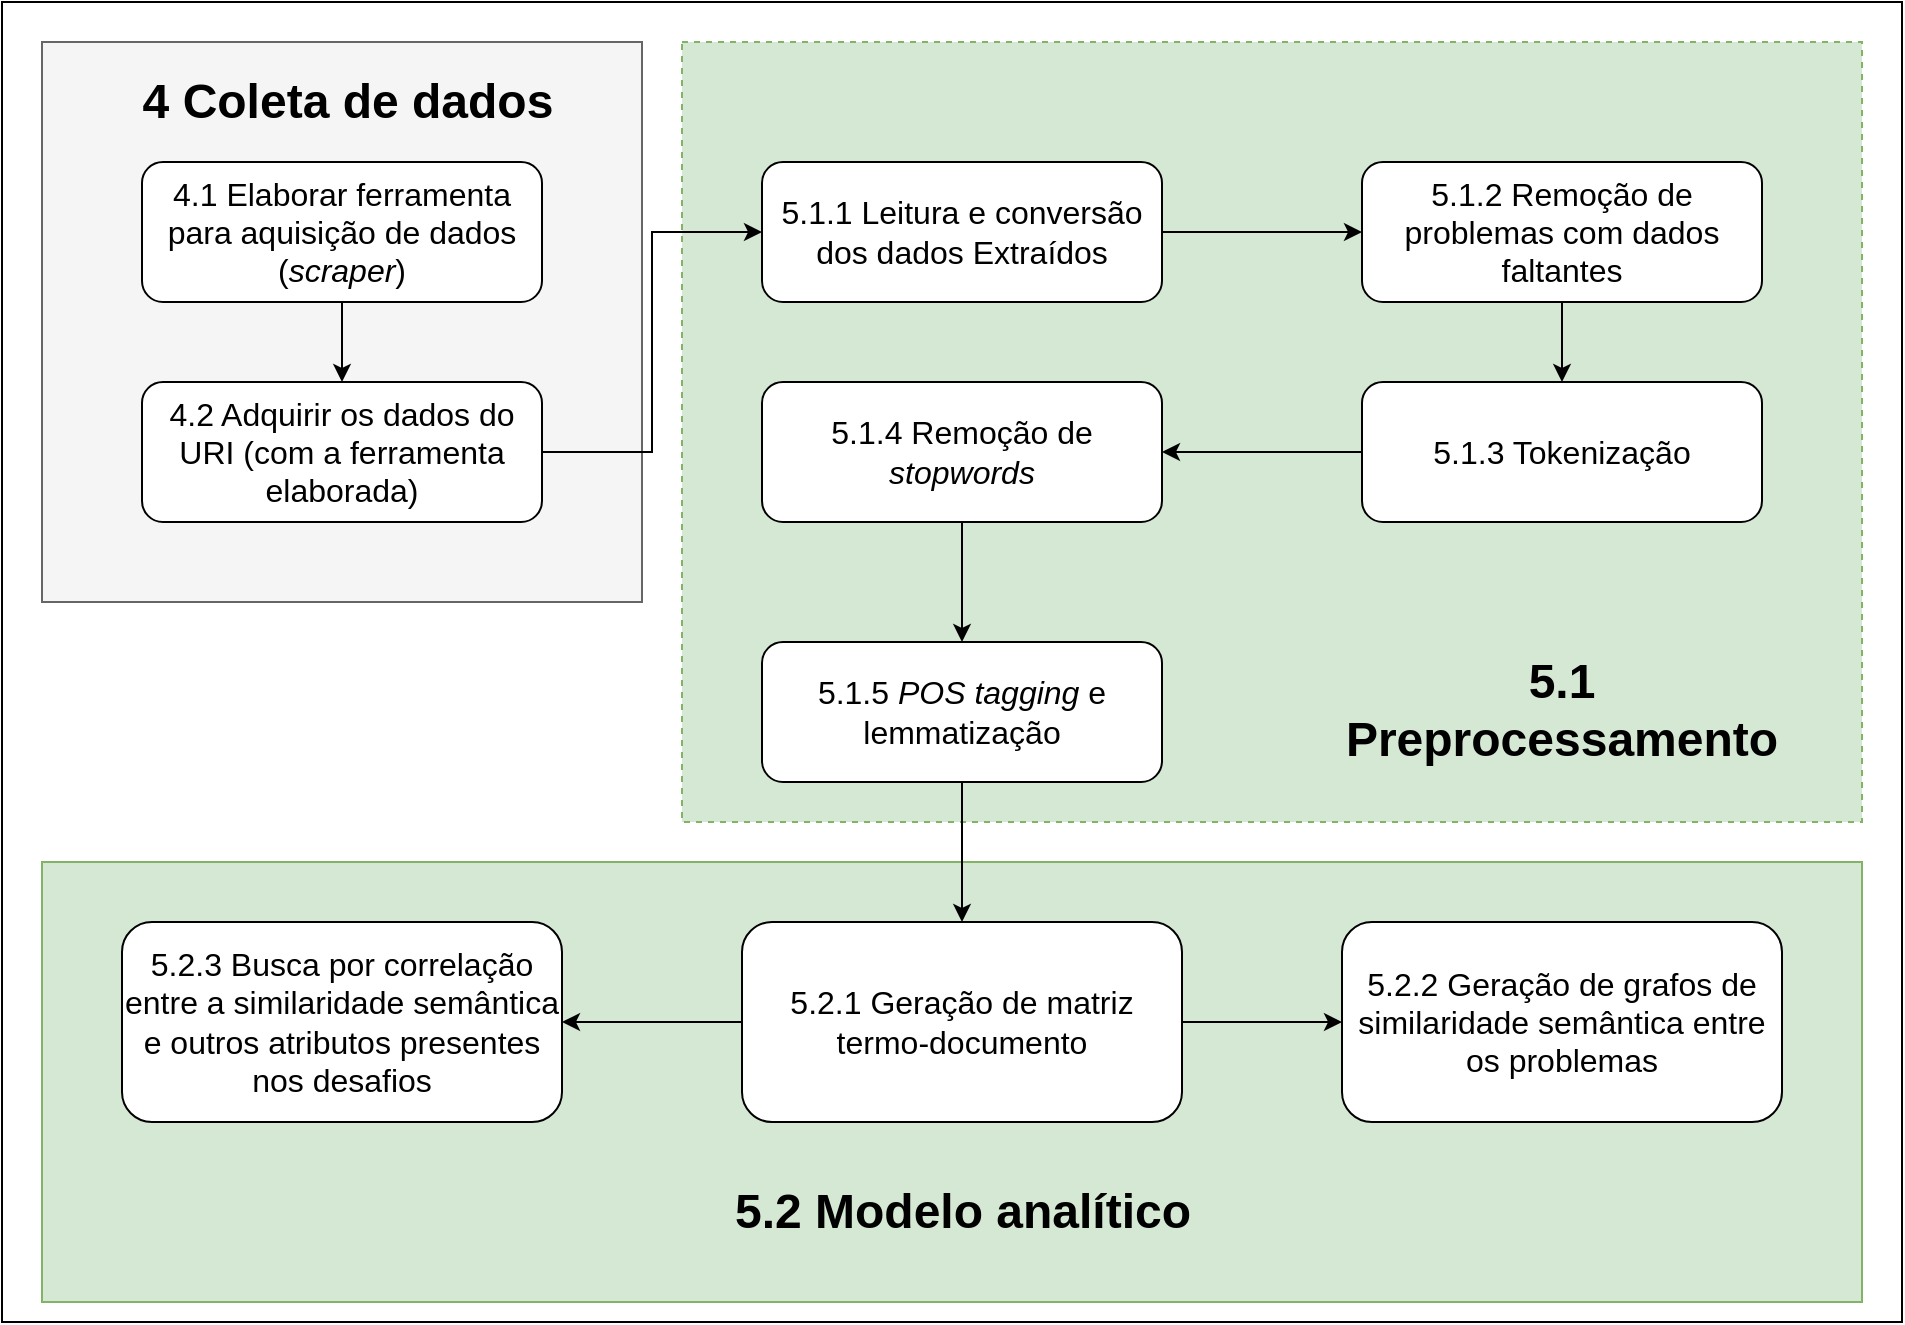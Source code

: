 <mxfile version="13.7.7" type="device"><diagram id="C5RBs43oDa-KdzZeNtuy" name="Page-1"><mxGraphModel dx="1108" dy="479" grid="1" gridSize="10" guides="1" tooltips="1" connect="1" arrows="1" fold="1" page="1" pageScale="1" pageWidth="827" pageHeight="1169" math="0" shadow="0"><root><mxCell id="WIyWlLk6GJQsqaUBKTNV-0"/><mxCell id="WIyWlLk6GJQsqaUBKTNV-1" parent="WIyWlLk6GJQsqaUBKTNV-0"/><mxCell id="k0Ax_gX5jeNOPWVK8aUT-28" value="" style="whiteSpace=wrap;html=1;fillColor=none;resizeWidth=0;resizeHeight=0;imageAspect=1;perimeterSpacing=0;" parent="WIyWlLk6GJQsqaUBKTNV-1" vertex="1"><mxGeometry x="20" width="950" height="660" as="geometry"/></mxCell><mxCell id="k0Ax_gX5jeNOPWVK8aUT-32" value="" style="whiteSpace=wrap;html=1;fillColor=#d5e8d4;resizeWidth=0;resizeHeight=0;imageAspect=1;perimeterSpacing=0;strokeColor=#82b366;" parent="WIyWlLk6GJQsqaUBKTNV-1" vertex="1"><mxGeometry x="40" y="430" width="910" height="220" as="geometry"/></mxCell><mxCell id="k0Ax_gX5jeNOPWVK8aUT-15" value="" style="whiteSpace=wrap;html=1;fillColor=#d5e8d4;resizeWidth=0;resizeHeight=0;imageAspect=1;perimeterSpacing=0;dashed=1;strokeColor=#82b366;" parent="WIyWlLk6GJQsqaUBKTNV-1" vertex="1"><mxGeometry x="360" y="20" width="590" height="390" as="geometry"/></mxCell><mxCell id="k0Ax_gX5jeNOPWVK8aUT-13" value="" style="whiteSpace=wrap;html=1;resizeWidth=0;resizeHeight=0;imageAspect=1;perimeterSpacing=0;strokeColor=#666666;fillColor=#f5f5f5;fontColor=#333333;" parent="WIyWlLk6GJQsqaUBKTNV-1" vertex="1"><mxGeometry x="40" y="20" width="300" height="280" as="geometry"/></mxCell><mxCell id="k0Ax_gX5jeNOPWVK8aUT-17" style="edgeStyle=orthogonalEdgeStyle;rounded=0;orthogonalLoop=1;jettySize=auto;html=1;exitX=1;exitY=0.5;exitDx=0;exitDy=0;entryX=0;entryY=0.5;entryDx=0;entryDy=0;" parent="WIyWlLk6GJQsqaUBKTNV-1" source="k0Ax_gX5jeNOPWVK8aUT-0" target="k0Ax_gX5jeNOPWVK8aUT-3" edge="1"><mxGeometry relative="1" as="geometry"/></mxCell><mxCell id="k0Ax_gX5jeNOPWVK8aUT-0" value="4.2 Adquirir os dados do URI (com a ferramenta elaborada)" style="rounded=1;whiteSpace=wrap;html=1;fontSize=16;" parent="WIyWlLk6GJQsqaUBKTNV-1" vertex="1"><mxGeometry x="90" y="190" width="200" height="70" as="geometry"/></mxCell><mxCell id="k0Ax_gX5jeNOPWVK8aUT-2" style="edgeStyle=orthogonalEdgeStyle;rounded=0;orthogonalLoop=1;jettySize=auto;html=1;exitX=0.5;exitY=1;exitDx=0;exitDy=0;" parent="WIyWlLk6GJQsqaUBKTNV-1" source="k0Ax_gX5jeNOPWVK8aUT-1" target="k0Ax_gX5jeNOPWVK8aUT-0" edge="1"><mxGeometry relative="1" as="geometry"/></mxCell><mxCell id="k0Ax_gX5jeNOPWVK8aUT-1" value="4.1 Elaborar ferramenta para aquisição de dados (&lt;i&gt;scraper&lt;/i&gt;)" style="rounded=1;whiteSpace=wrap;html=1;fontSize=16;" parent="WIyWlLk6GJQsqaUBKTNV-1" vertex="1"><mxGeometry x="90" y="80" width="200" height="70" as="geometry"/></mxCell><mxCell id="k0Ax_gX5jeNOPWVK8aUT-18" style="edgeStyle=orthogonalEdgeStyle;rounded=0;orthogonalLoop=1;jettySize=auto;html=1;exitX=1;exitY=0.5;exitDx=0;exitDy=0;entryX=0;entryY=0.5;entryDx=0;entryDy=0;" parent="WIyWlLk6GJQsqaUBKTNV-1" source="k0Ax_gX5jeNOPWVK8aUT-3" target="k0Ax_gX5jeNOPWVK8aUT-5" edge="1"><mxGeometry relative="1" as="geometry"/></mxCell><mxCell id="k0Ax_gX5jeNOPWVK8aUT-3" value="&lt;div style=&quot;font-size: 16px;&quot;&gt;5.1.1 Leitura e conversão dos dados Extraídos&lt;/div&gt;" style="rounded=1;whiteSpace=wrap;html=1;fontSize=16;" parent="WIyWlLk6GJQsqaUBKTNV-1" vertex="1"><mxGeometry x="400" y="80" width="200" height="70" as="geometry"/></mxCell><mxCell id="k0Ax_gX5jeNOPWVK8aUT-19" style="edgeStyle=orthogonalEdgeStyle;rounded=0;orthogonalLoop=1;jettySize=auto;html=1;exitX=0.5;exitY=1;exitDx=0;exitDy=0;entryX=0.5;entryY=0;entryDx=0;entryDy=0;" parent="WIyWlLk6GJQsqaUBKTNV-1" source="k0Ax_gX5jeNOPWVK8aUT-5" target="k0Ax_gX5jeNOPWVK8aUT-6" edge="1"><mxGeometry relative="1" as="geometry"/></mxCell><mxCell id="k0Ax_gX5jeNOPWVK8aUT-5" value="5.1.2 Remoção de problemas com dados faltantes" style="rounded=1;whiteSpace=wrap;html=1;fontSize=16;" parent="WIyWlLk6GJQsqaUBKTNV-1" vertex="1"><mxGeometry x="700" y="80" width="200" height="70" as="geometry"/></mxCell><mxCell id="k0Ax_gX5jeNOPWVK8aUT-20" style="edgeStyle=orthogonalEdgeStyle;rounded=0;orthogonalLoop=1;jettySize=auto;html=1;exitX=0;exitY=0.5;exitDx=0;exitDy=0;entryX=1;entryY=0.5;entryDx=0;entryDy=0;" parent="WIyWlLk6GJQsqaUBKTNV-1" source="k0Ax_gX5jeNOPWVK8aUT-6" target="k0Ax_gX5jeNOPWVK8aUT-7" edge="1"><mxGeometry relative="1" as="geometry"/></mxCell><mxCell id="k0Ax_gX5jeNOPWVK8aUT-6" value="5.1.3 Tokenização" style="rounded=1;whiteSpace=wrap;html=1;fontSize=16;" parent="WIyWlLk6GJQsqaUBKTNV-1" vertex="1"><mxGeometry x="700" y="190" width="200" height="70" as="geometry"/></mxCell><mxCell id="k0Ax_gX5jeNOPWVK8aUT-21" style="edgeStyle=orthogonalEdgeStyle;rounded=0;orthogonalLoop=1;jettySize=auto;html=1;exitX=0.5;exitY=1;exitDx=0;exitDy=0;entryX=0.5;entryY=0;entryDx=0;entryDy=0;" parent="WIyWlLk6GJQsqaUBKTNV-1" source="k0Ax_gX5jeNOPWVK8aUT-7" target="k0Ax_gX5jeNOPWVK8aUT-8" edge="1"><mxGeometry relative="1" as="geometry"/></mxCell><mxCell id="k0Ax_gX5jeNOPWVK8aUT-7" value="5.1.4 Remoção de &lt;i&gt;stopwords&lt;/i&gt;" style="rounded=1;whiteSpace=wrap;html=1;fontSize=16;" parent="WIyWlLk6GJQsqaUBKTNV-1" vertex="1"><mxGeometry x="400" y="190" width="200" height="70" as="geometry"/></mxCell><mxCell id="k0Ax_gX5jeNOPWVK8aUT-22" style="edgeStyle=orthogonalEdgeStyle;rounded=0;orthogonalLoop=1;jettySize=auto;html=1;exitX=0.5;exitY=1;exitDx=0;exitDy=0;entryX=0.5;entryY=0;entryDx=0;entryDy=0;" parent="WIyWlLk6GJQsqaUBKTNV-1" source="k0Ax_gX5jeNOPWVK8aUT-8" target="k0Ax_gX5jeNOPWVK8aUT-9" edge="1"><mxGeometry relative="1" as="geometry"/></mxCell><mxCell id="k0Ax_gX5jeNOPWVK8aUT-8" value="5.1.5 &lt;i&gt;POS tagging&lt;/i&gt; e lemmatização" style="rounded=1;whiteSpace=wrap;html=1;fontSize=16;" parent="WIyWlLk6GJQsqaUBKTNV-1" vertex="1"><mxGeometry x="400" y="320" width="200" height="70" as="geometry"/></mxCell><mxCell id="k0Ax_gX5jeNOPWVK8aUT-26" value="4 Coleta de dados" style="text;html=1;strokeColor=none;fillColor=none;align=center;verticalAlign=middle;whiteSpace=wrap;rounded=0;fontSize=24;fontStyle=1" parent="WIyWlLk6GJQsqaUBKTNV-1" vertex="1"><mxGeometry x="87.5" y="40" width="210" height="20" as="geometry"/></mxCell><mxCell id="k0Ax_gX5jeNOPWVK8aUT-30" value="5.1 Preprocessamento" style="text;html=1;strokeColor=none;fillColor=none;align=center;verticalAlign=middle;whiteSpace=wrap;rounded=0;fontSize=24;fontStyle=1" parent="WIyWlLk6GJQsqaUBKTNV-1" vertex="1"><mxGeometry x="695" y="320" width="210" height="67.5" as="geometry"/></mxCell><mxCell id="k0Ax_gX5jeNOPWVK8aUT-9" value="5.2.1 Geração de matriz termo-documento" style="rounded=1;whiteSpace=wrap;html=1;fontSize=16;" parent="WIyWlLk6GJQsqaUBKTNV-1" vertex="1"><mxGeometry x="390" y="460" width="220" height="100" as="geometry"/></mxCell><mxCell id="k0Ax_gX5jeNOPWVK8aUT-11" value="5.2.2 Geração de grafos de similaridade semântica entre os problemas" style="rounded=1;whiteSpace=wrap;html=1;fontSize=16;" parent="WIyWlLk6GJQsqaUBKTNV-1" vertex="1"><mxGeometry x="690" y="460" width="220" height="100" as="geometry"/></mxCell><mxCell id="k0Ax_gX5jeNOPWVK8aUT-24" style="edgeStyle=orthogonalEdgeStyle;rounded=0;orthogonalLoop=1;jettySize=auto;html=1;exitX=1;exitY=0.5;exitDx=0;exitDy=0;entryX=0;entryY=0.5;entryDx=0;entryDy=0;" parent="WIyWlLk6GJQsqaUBKTNV-1" source="k0Ax_gX5jeNOPWVK8aUT-9" target="k0Ax_gX5jeNOPWVK8aUT-11" edge="1"><mxGeometry relative="1" as="geometry"/></mxCell><mxCell id="k0Ax_gX5jeNOPWVK8aUT-12" value="5.2.3 Busca por correlação entre a similaridade semântica e outros atributos presentes nos desafios" style="rounded=1;whiteSpace=wrap;html=1;fontSize=16;" parent="WIyWlLk6GJQsqaUBKTNV-1" vertex="1"><mxGeometry x="80" y="460" width="220" height="100" as="geometry"/></mxCell><mxCell id="k0Ax_gX5jeNOPWVK8aUT-23" style="edgeStyle=orthogonalEdgeStyle;rounded=0;orthogonalLoop=1;jettySize=auto;html=1;exitX=0;exitY=0.5;exitDx=0;exitDy=0;entryX=1;entryY=0.5;entryDx=0;entryDy=0;" parent="WIyWlLk6GJQsqaUBKTNV-1" source="k0Ax_gX5jeNOPWVK8aUT-9" target="k0Ax_gX5jeNOPWVK8aUT-12" edge="1"><mxGeometry relative="1" as="geometry"/></mxCell><mxCell id="k0Ax_gX5jeNOPWVK8aUT-31" value="5.2 Modelo analítico" style="text;html=1;strokeColor=none;fillColor=none;align=center;verticalAlign=middle;whiteSpace=wrap;rounded=0;fontSize=24;fontStyle=1" parent="WIyWlLk6GJQsqaUBKTNV-1" vertex="1"><mxGeometry x="362.5" y="585" width="275" height="40" as="geometry"/></mxCell></root></mxGraphModel></diagram></mxfile>